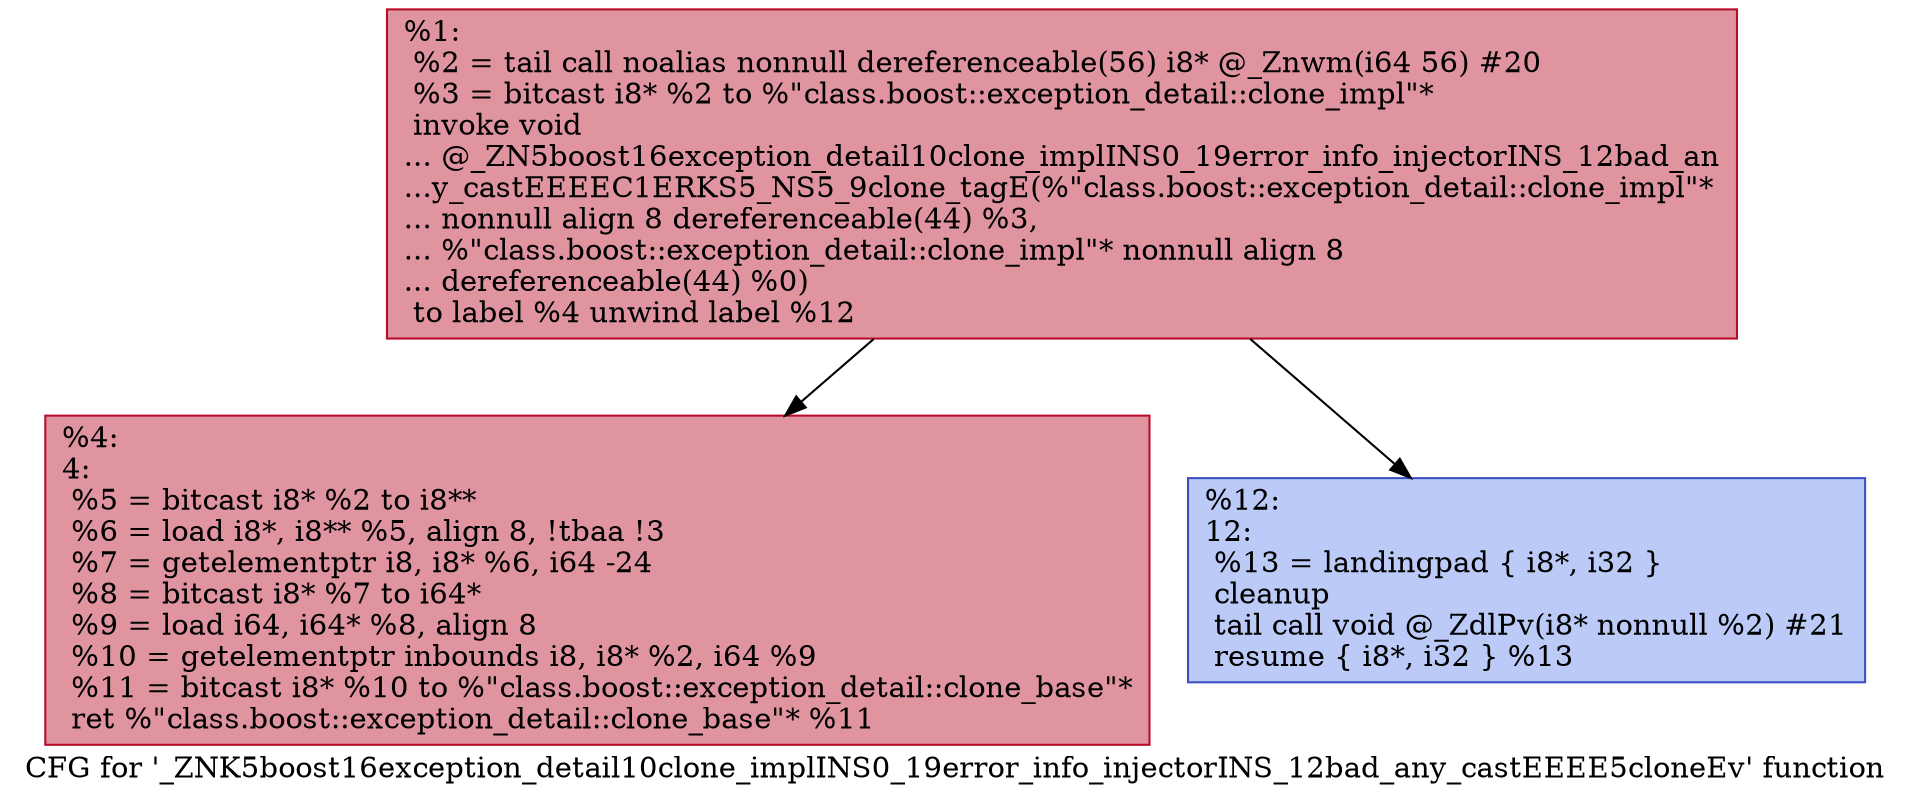 digraph "CFG for '_ZNK5boost16exception_detail10clone_implINS0_19error_info_injectorINS_12bad_any_castEEEE5cloneEv' function" {
	label="CFG for '_ZNK5boost16exception_detail10clone_implINS0_19error_info_injectorINS_12bad_any_castEEEE5cloneEv' function";

	Node0x555c8d447010 [shape=record,color="#b70d28ff", style=filled, fillcolor="#b70d2870",label="{%1:\l  %2 = tail call noalias nonnull dereferenceable(56) i8* @_Znwm(i64 56) #20\l  %3 = bitcast i8* %2 to %\"class.boost::exception_detail::clone_impl\"*\l  invoke void\l... @_ZN5boost16exception_detail10clone_implINS0_19error_info_injectorINS_12bad_an\l...y_castEEEEC1ERKS5_NS5_9clone_tagE(%\"class.boost::exception_detail::clone_impl\"*\l... nonnull align 8 dereferenceable(44) %3,\l... %\"class.boost::exception_detail::clone_impl\"* nonnull align 8\l... dereferenceable(44) %0)\l          to label %4 unwind label %12\l}"];
	Node0x555c8d447010 -> Node0x555c8d447240;
	Node0x555c8d447010 -> Node0x555c8d447290;
	Node0x555c8d447240 [shape=record,color="#b70d28ff", style=filled, fillcolor="#b70d2870",label="{%4:\l4:                                                \l  %5 = bitcast i8* %2 to i8**\l  %6 = load i8*, i8** %5, align 8, !tbaa !3\l  %7 = getelementptr i8, i8* %6, i64 -24\l  %8 = bitcast i8* %7 to i64*\l  %9 = load i64, i64* %8, align 8\l  %10 = getelementptr inbounds i8, i8* %2, i64 %9\l  %11 = bitcast i8* %10 to %\"class.boost::exception_detail::clone_base\"*\l  ret %\"class.boost::exception_detail::clone_base\"* %11\l}"];
	Node0x555c8d447290 [shape=record,color="#3d50c3ff", style=filled, fillcolor="#6687ed70",label="{%12:\l12:                                               \l  %13 = landingpad \{ i8*, i32 \}\l          cleanup\l  tail call void @_ZdlPv(i8* nonnull %2) #21\l  resume \{ i8*, i32 \} %13\l}"];
}
